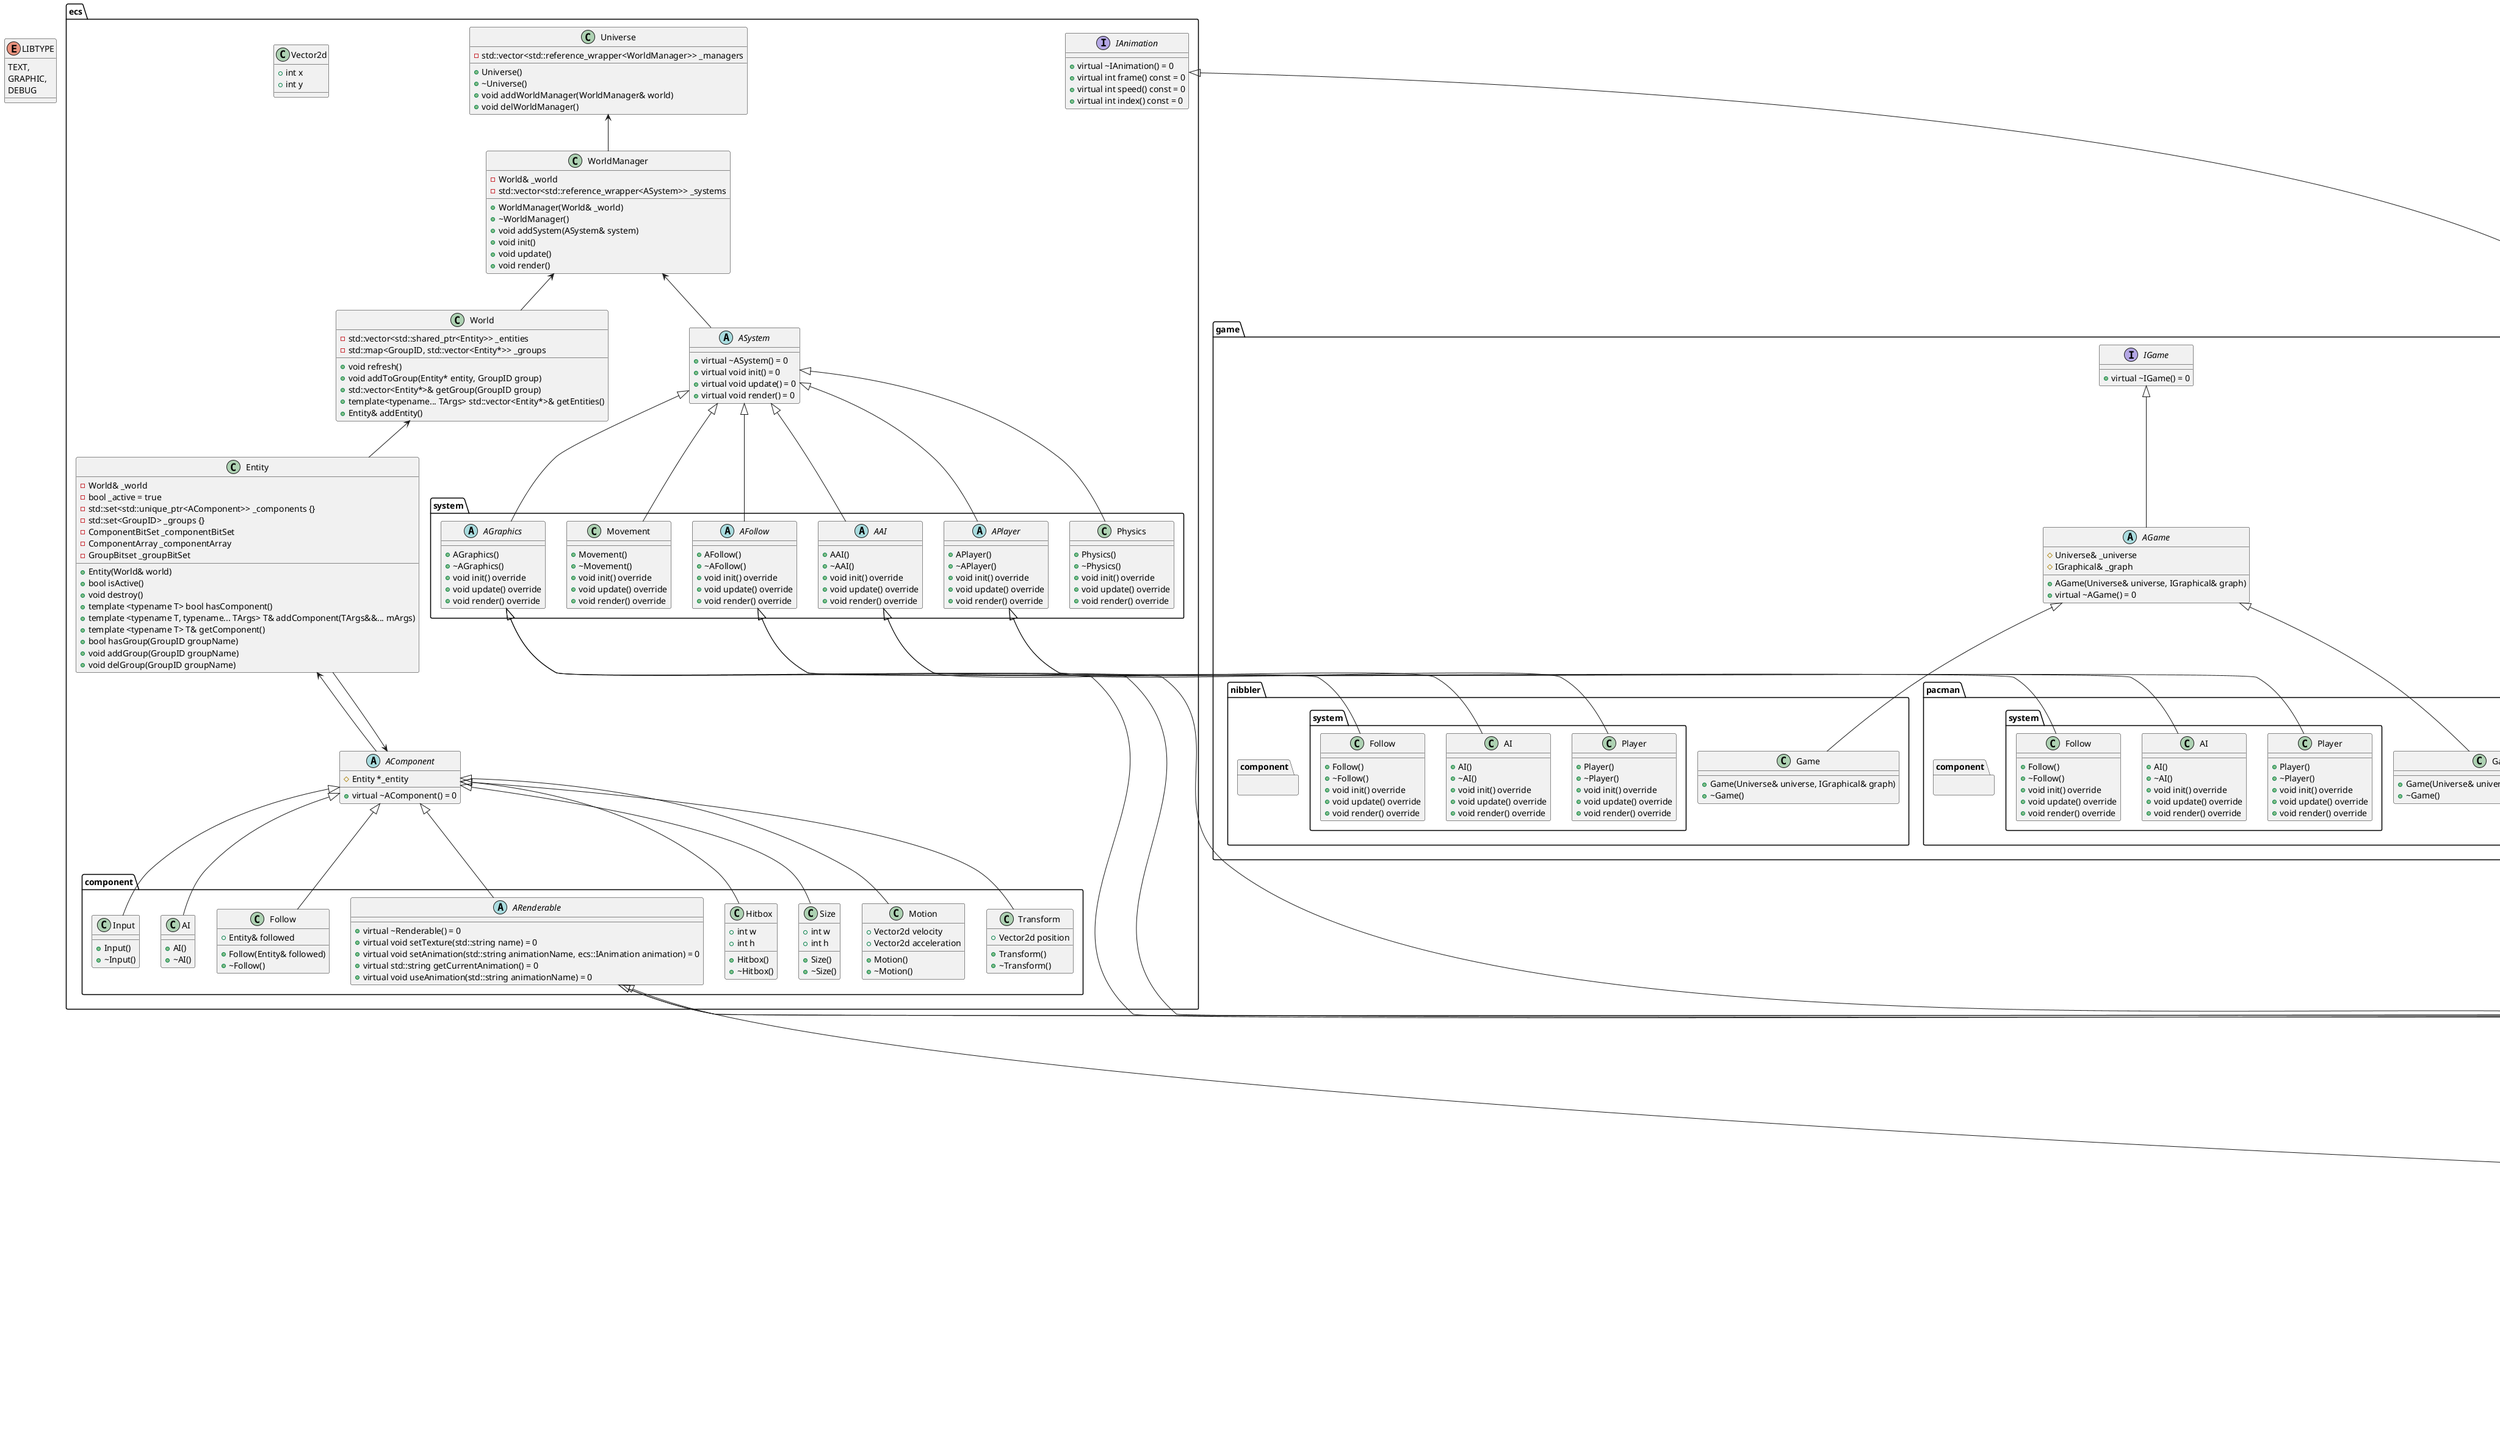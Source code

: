 @startuml

enum LIBTYPE {
    TEXT,
    GRAPHIC,
    DEBUG
}

namespace ecs {
    ' using ComponentID = std::size_t
    ' using GroupID = std::string

    'inline ComponentID getNewComponentTypeID()
    'template <typename T> inline ComponentID getComponentTypeID() noexcept

    'inline GroupID getNewComponentTypeID()
    'inline GroupID getComponentTypeID(GroupID groupName) noexcept

    'constexpr std::size_t maxComponents = 32
    'constexpr std::size_t maxGroups = 64

    'using GroupBitset = std::bitset<maxGroups>
    'using ComponentBitSet = std::bitset<maxComponents>
    'using ComponentArray = std::array<ecs::AComponent*, maxComponents>

    class Universe {
        - std::vector<std::reference_wrapper<WorldManager>> _managers

        + Universe()
        + ~Universe()
        + void addWorldManager(WorldManager& world)
        + void delWorldManager()
    }

    class WorldManager {
        - World& _world
        - std::vector<std::reference_wrapper<ASystem>> _systems

        + WorldManager(World& _world)
        + ~WorldManager()
        + void addSystem(ASystem& system)
        + void init()
        + void update()
        + void render()
    }
    ecs.Universe <-- WorldManager

    class World {
        - std::vector<std::shared_ptr<Entity>> _entities
        - std::map<GroupID, std::vector<Entity*>> _groups

        + void refresh()
        + void addToGroup(Entity* entity, GroupID group)
        + std::vector<Entity*>& getGroup(GroupID group)
        + template<typename... TArgs> std::vector<Entity*>& getEntities()
        + Entity& addEntity()
    }
    ecs.WorldManager <-- World

    class Entity {
        - World& _world
        - bool _active = true
        - std::set<std::unique_ptr<AComponent>> _components {}
        - std::set<GroupID> _groups {}
        - ComponentBitSet _componentBitSet
        - ComponentArray _componentArray
        - GroupBitset _groupBitSet

        + Entity(World& world)
        + bool isActive()
        + void destroy()
        + template <typename T> bool hasComponent()
        + template <typename T, typename... TArgs> T& addComponent(TArgs&&... mArgs)
        + template <typename T> T& getComponent()
        + bool hasGroup(GroupID groupName)
        + void addGroup(GroupID groupName)
        + void delGroup(GroupID groupName)
    }
    ecs.World <-- Entity
    ecs.AComponent <-- Entity

    abstract AComponent {
        # Entity *_entity

        + virtual ~AComponent() = 0
    }
    ecs.Entity <-- AComponent

    interface IAnimation {
        + virtual ~IAnimation() = 0
        + virtual int frame() const = 0
        + virtual int speed() const = 0
        + virtual int index() const = 0
    }

    class Vector2d {
        + int x
        + int y
    }

    namespace component {
        class Transform {
            + Vector2d position

            + Transform()
            + ~Transform()
        }
        ecs.AComponent <|-- Transform

        class Motion {
            + Vector2d velocity
            + Vector2d acceleration

            + Motion()
            + ~Motion()
        }
        ecs.AComponent <|-- Motion

        class Size {
            + int w
            + int h

            + Size()
            + ~Size()
        }
        ecs.AComponent <|-- Size

        class Hitbox {
            + int w
            + int h

            + Hitbox()
            + ~Hitbox()
        }
        ecs.AComponent <|-- Hitbox

        abstract ARenderable {
            + virtual ~Renderable() = 0
            + virtual void setTexture(std::string name) = 0
            + virtual void setAnimation(std::string animationName, ecs::IAnimation animation) = 0
            + virtual std::string getCurrentAnimation() = 0
            + virtual void useAnimation(std::string animationName) = 0 
        }
        ecs.AComponent <|-- ARenderable

        class Follow {
            + Entity& followed

            + Follow(Entity& followed)
            + ~Follow()
        }
        ecs.AComponent <|-- Follow

        class AI {
            + AI()
            + ~AI()
        }
        ecs.AComponent <|-- AI

        class Input {
            + Input()
            + ~Input()
        }
        ecs.AComponent <|-- Input
    }

    abstract ASystem {
        + virtual ~ASystem() = 0
        + virtual void init() = 0
        + virtual void update() = 0
        + virtual void render() = 0
    }
    ecs.WorldManager <-- ASystem

    namespace system {
        ' Checks for collisions (use Transform and Hitbox)
        class Physics {
            + Physics()
            + ~Physics()
            + void init() override
            + void update() override
            + void render() override
        }
        ecs.ASystem <|-- Physics

        ' Allow player to be moved (use Motion and Joystick)
        abstract APlayer {
            + APlayer()
            + ~APlayer()
            + void init() override
            + void update() override
            + void render() override
        }
        ecs.ASystem <|-- APlayer

        ' Moves AI (use Motion and AI)
        abstract AAI {
            + AAI()
            + ~AAI()
            + void init() override
            + void update() override
            + void render() override
        }
        ecs.ASystem <|-- AAI

        ' Allow entity to follow another entity (use Motion and Follow)
        abstract AFollow {
            + AFollow()
            + ~AFollow()
            + void init() override
            + void update() override
            + void render() override
        }
        ecs.ASystem <|-- AFollow

        ' Update velocity and position (use Transform and Motion)
        class Movement {
            + Movement()
            + ~Movement()
            + void init() override
            + void update() override
            + void render() override
        }
        ecs.ASystem <|-- Movement

        ' Draws sprites to the screen (use ARenderable, Size and Transform)
        abstract AGraphics {
            + AGraphics()
            + ~AGraphics()
            + void init() override
            + void update() override
            + void render() override
        }
        ecs.ASystem <|-- AGraphics
    }
}

namespace graphical {
    interface IGraphical {
        + virtual ~IGraphical() = 0
        + virtual LIBTYPE getType() = 0
        + virtual ecs::component::ARenderable createRenderable(std::vector<std::string> paths, bool isAnimated = false) = 0
        + virtual ecs::IAnimation createAnimation(int index, int frame, int speed) = 0
    }

    abstract AGraphical {
        - LIBTYPE _type
        # Universe& _universe
    
        + AGraphical(LIBTYPE type, Universe& universe)
        + ~AGraphical() override
        + LIBTYPE getType() override
        + ecs::component::ARenderable createRenderable(std::vector<std::string> paths, bool isAnimated = false) override = 0
        + ecs::IAnimation createAnimation(int index, int frame, int speed) override = 0
    }
    IGraphical <|-- AGraphical

    class Animation {
        - int _frame
        - int _speed
        - int _index

        + Animation(int index, int frame, int speed)
        + ~Animation()
        + int frame() const override
        + int speed() const override
        + int index() const override
    }
    ecs.IAnimation <|-- Animation

    namespace sfml {
        class Graphical {
            + Graphical(Universe& universe)
            + ~Graphical()
            + LIBTYPE getType() override
            + ecs::component::ARenderable createRenderable(std::vector<std::string> paths, bool isAnimated = false) override
            + ecs::IAnimation createAnimation(int index, int frame, int speed) override
        }
        graphical.AGraphical <|-- Graphical

        namespace component {
            enum FLIPTYPE {
                NONE = 1,
                VERTICAL = 2,
                HORIZONTAL = 4
            }
            ' using SFML_Angle = float
            class Renderable {
                - sf::Texture* _texture
                - sf::Rect _srcRect, _destRect
                - FLIPTYPE _spriteFlip
                - SFML_Angle _angle
                - bool _animated
                - int _frame
                - int _speed
                - int _animIndex
                - std::map<std::string, ecs::IAnimation> _animations {}

                + Sprite(std::string name, bool isAnimated = false)
                + ~Sprite()
                + void setTexture(std::string name) override
                + void setAnimation(std::string animationName, ecs::IAnimation animation) override
                + std::string getCurrentAnimation() override
                + void useAnimation(std::string animationName) override
            }
            ecs.component.ARenderable <|-- Renderable
        }

        namespace system {
            class Graphics {
                + Graphics()
                + ~Graphics()
                + void init() override
                + void update() override
                + void render() override
            }
            ecs.system.AGraphics <|-- Graphics
        }
    }

    namespace sdl {
        class Graphical {
            + Graphical(Universe& universe)
            + ~Graphical()
            + LIBTYPE getType() override
            + ecs::component::ARenderable createRenderable(std::vector<std::string> paths, bool isAnimated = false) override
            + ecs::IAnimation createAnimation(int index, int frame, int speed) override
        }
        graphical.AGraphical <|-- Graphical

        namespace component {
            ' using SDL_Angle = double
            class Renderable {
                - SDL_Texture* _texture
                - SDL_rect _srcRect, _destRect
                - SDL_RenderFlip _spriteFlip
                - SDL_Angle _angle
                - bool _animated
                - int _frame
                - int _speed
                - int _animIndex
                - std::map<std::string, ecs::IAnimation> _animations {}


                + Sprite(std::string name, bool isAnimated = false)
                + ~Sprite()
                + void setTexture(std::string name) override
                + void setAnimation(std::string animationName, ecs::IAnimation animation) override
                + std::string getCurrentAnimation() override
                + void useAnimation(std::string animationName) override
            }
            ecs.component.ARenderable <|-- Renderable
        }

        namespace system {
            class Graphics {
                + Graphics()
                + ~Graphics()
                + void init() override
                + void update() override
                + void render() override
            }
            ecs.system.AGraphics <|-- Graphics
        }
    }

    namespace ncurses {
        class Graphical {
            + Graphical(Universe& universe)
            + ~Graphical()
            + LIBTYPE getType() override
            + ecs::component::ARenderable createRenderable(std::vector<std::string> paths, bool isAnimated = false) override
            + ecs::IAnimation createAnimation(int index, int frame, int speed) override
        }
        graphical.AGraphical <|-- Graphical

        class Texture {
            - char _character
            - int _foreground
            - int _background

            + Texture(char c, int f, int b)
            + ~Texture()
            + char getCharacter()
            + int getColorPair()
        }

        namespace component {
            class Renderable {
                - std::map<int, std::map<int, Texture>> _texture
                - Rect _srcRect, _destRect
                - bool _animated
                - int _frame
                - int _speed
                - int _animIndex
                - std::map<std::string, ecs::IAnimation> _animations {}

                + Sprite(std::string name, bool isAnimated = false)
                + ~Sprite()
                + void setAnimation(std::string animationName, ecs::IAnimation animation) override
                + std::string getCurrentAnimation() override
                + void useAnimation(std::string animationName) override
            }
            ecs.component.ARenderable <|-- Renderable
        }

        namespace system {
            class Graphics {
                + Graphics()
                + ~Graphics()
                + void init() override
                + void update() override
                + void render() override
            }
            ecs.system.AGraphics <|-- Graphics
        }

        class Rect {
            + int x
            + int y
            + int h
            + int w

            + Rect(int x, int y, int h, int w)
            + ~Rect()
        }
        graphical.ncurses.component.Renderable <-- Rect
    }
}

namespace game {
    interface IGame {
        + virtual ~IGame() = 0
    }

    abstract AGame {
        # Universe& _universe
        # IGraphical& _graph

        + AGame(Universe& universe, IGraphical& graph)
        + virtual ~AGame() = 0
    }
    IGame <|-- AGame

    namespace nibbler {
        class Game {
            + Game(Universe& universe, IGraphical& graph)
            + ~Game()
        }
        game.AGame <|-- Game

        namespace component {
            
        }

        namespace system {
            class Player {
                + Player()
                + ~Player()
                + void init() override
                + void update() override
                + void render() override
            }
            ecs.system.APlayer <|-- Player

            class AI {
                + AI()
                + ~AI()
                + void init() override
                + void update() override
                + void render() override
            }
            ecs.system.AAI <|-- AI

            class Follow {
                + Follow()
                + ~Follow()
                + void init() override
                + void update() override
                + void render() override
            }
            ecs.system.AFollow <|-- Follow
        }
    }

    namespace pacman {
        class Game {
            + Game(Universe& universe, IGraphical& graph)
            + ~Game()
        }
        game.AGame <|-- Game

        namespace component {
            
        }
        namespace system {
            class Player {
                + Player()
                + ~Player()
                + void init() override
                + void update() override
                + void render() override
            }
            ecs.system.APlayer <|-- Player

            class AI {
                + AI()
                + ~AI()
                + void init() override
                + void update() override
                + void render() override
            }
            ecs.system.AAI <|-- AI

            class Follow {
                + Follow()
                + ~Follow()
                + void init() override
                + void update() override
                + void render() override
            }
            ecs.system.AFollow <|-- Follow
        }
    }
}

namespace core {
    class Core {
    }
}

namespace event {
    class Event {
        + Event()
        + ~Event()
    }

    class InputEvent {

    }
    event.Event <|-- InputEvent

    class CollisionEvent {

    }
    event.Event <|-- CollisionEvent

    abstract AFunctionHandler {
        - virtual void call(Event* event) = 0
        + void exec(Event* event)
    }

    ' template<class T, class EventType>
    class FunctionHandler {
        - T* _instance
        - MemberFunction _memberFunction

        ' typedef void (T::*MemberFunction)(EventType*)

        + FunctionHandler(T* instance, MemberFunction memberFunction)
        + void call(Event* event) override
    }
    event.AFunctionHandler <|-- FunctionHandler

    ' typedef std::list<AFunctionHandler*> HandlerList
    class EventBus {
        - std::map<std::type_index, HandlerList*> _subscribers

        + template<class T, class EventType> void subscribe(T * instance, void (T::*memberFunction)(EventType *))
        + template<typename EventType> void publish(EventType* event) 
    }
}

@enduml
